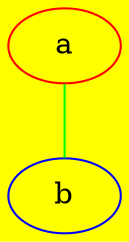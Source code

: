 graph {
    graph [bgcolor="yellow"]
    a [color="red"]
    b [color="blue"]
    a -- b [color="green"]
}
